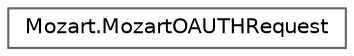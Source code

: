 digraph "Graphical Class Hierarchy"
{
 // LATEX_PDF_SIZE
  bgcolor="transparent";
  edge [fontname=Helvetica,fontsize=10,labelfontname=Helvetica,labelfontsize=10];
  node [fontname=Helvetica,fontsize=10,shape=box,height=0.2,width=0.4];
  rankdir="LR";
  Node0 [label="Mozart.MozartOAUTHRequest",height=0.2,width=0.4,color="grey40", fillcolor="white", style="filled",URL="$class_mozart_1_1_mozart_o_a_u_t_h_request.html",tooltip=" "];
}
